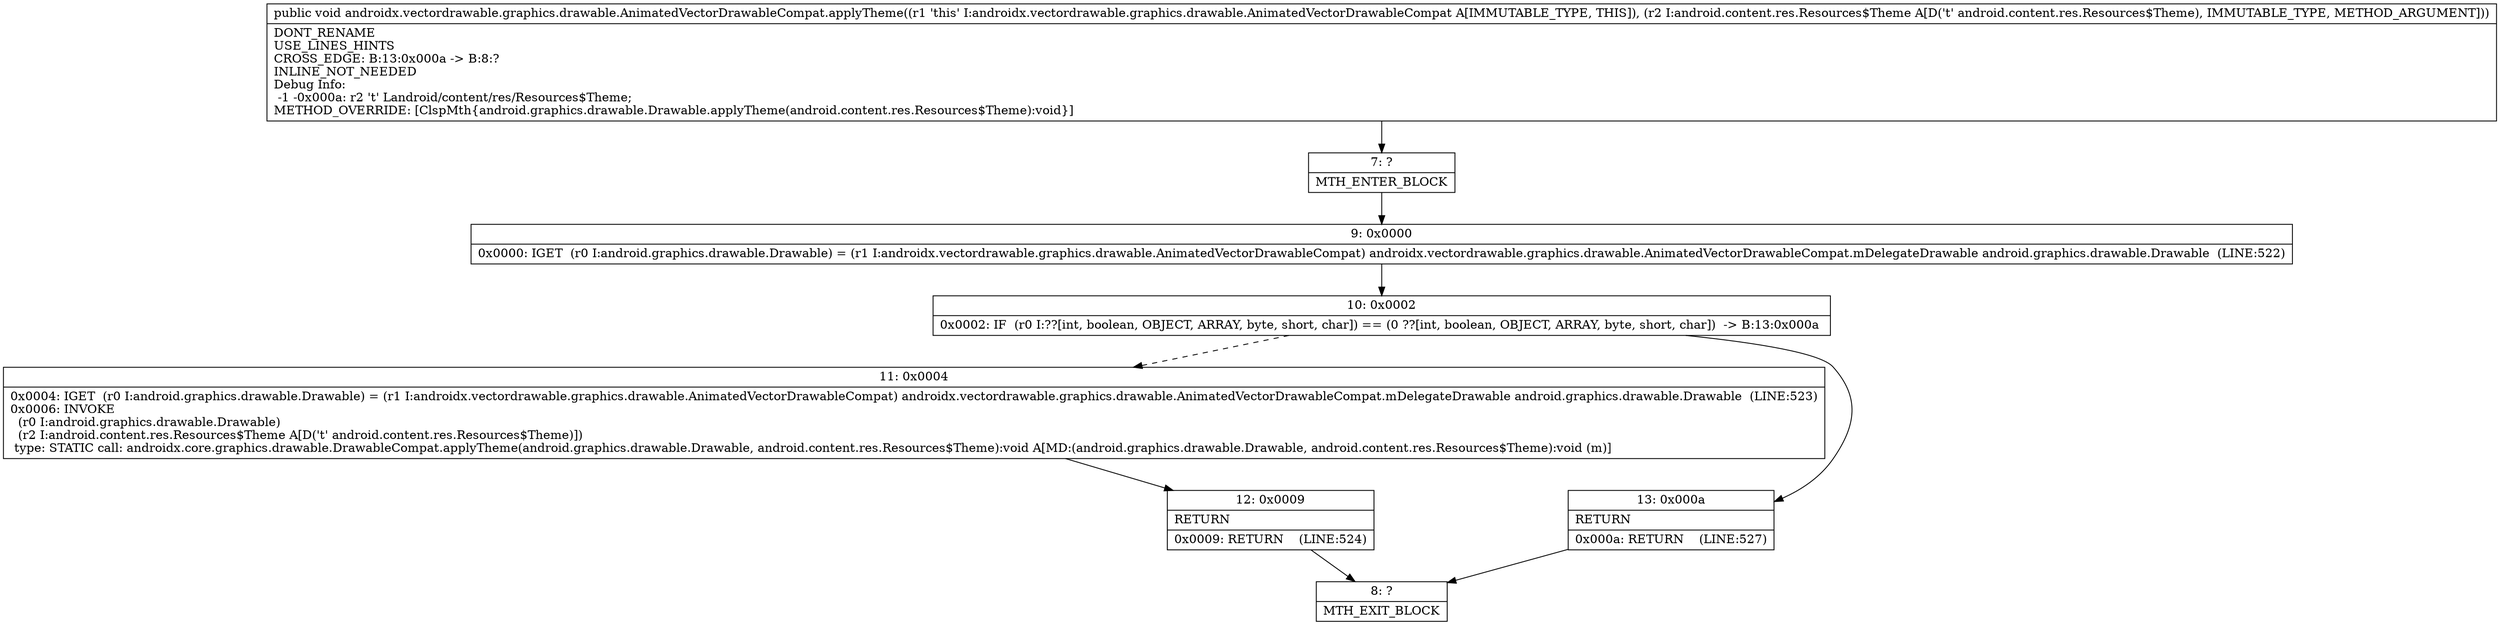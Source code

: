 digraph "CFG forandroidx.vectordrawable.graphics.drawable.AnimatedVectorDrawableCompat.applyTheme(Landroid\/content\/res\/Resources$Theme;)V" {
Node_7 [shape=record,label="{7\:\ ?|MTH_ENTER_BLOCK\l}"];
Node_9 [shape=record,label="{9\:\ 0x0000|0x0000: IGET  (r0 I:android.graphics.drawable.Drawable) = (r1 I:androidx.vectordrawable.graphics.drawable.AnimatedVectorDrawableCompat) androidx.vectordrawable.graphics.drawable.AnimatedVectorDrawableCompat.mDelegateDrawable android.graphics.drawable.Drawable  (LINE:522)\l}"];
Node_10 [shape=record,label="{10\:\ 0x0002|0x0002: IF  (r0 I:??[int, boolean, OBJECT, ARRAY, byte, short, char]) == (0 ??[int, boolean, OBJECT, ARRAY, byte, short, char])  \-\> B:13:0x000a \l}"];
Node_11 [shape=record,label="{11\:\ 0x0004|0x0004: IGET  (r0 I:android.graphics.drawable.Drawable) = (r1 I:androidx.vectordrawable.graphics.drawable.AnimatedVectorDrawableCompat) androidx.vectordrawable.graphics.drawable.AnimatedVectorDrawableCompat.mDelegateDrawable android.graphics.drawable.Drawable  (LINE:523)\l0x0006: INVOKE  \l  (r0 I:android.graphics.drawable.Drawable)\l  (r2 I:android.content.res.Resources$Theme A[D('t' android.content.res.Resources$Theme)])\l type: STATIC call: androidx.core.graphics.drawable.DrawableCompat.applyTheme(android.graphics.drawable.Drawable, android.content.res.Resources$Theme):void A[MD:(android.graphics.drawable.Drawable, android.content.res.Resources$Theme):void (m)]\l}"];
Node_12 [shape=record,label="{12\:\ 0x0009|RETURN\l|0x0009: RETURN    (LINE:524)\l}"];
Node_8 [shape=record,label="{8\:\ ?|MTH_EXIT_BLOCK\l}"];
Node_13 [shape=record,label="{13\:\ 0x000a|RETURN\l|0x000a: RETURN    (LINE:527)\l}"];
MethodNode[shape=record,label="{public void androidx.vectordrawable.graphics.drawable.AnimatedVectorDrawableCompat.applyTheme((r1 'this' I:androidx.vectordrawable.graphics.drawable.AnimatedVectorDrawableCompat A[IMMUTABLE_TYPE, THIS]), (r2 I:android.content.res.Resources$Theme A[D('t' android.content.res.Resources$Theme), IMMUTABLE_TYPE, METHOD_ARGUMENT]))  | DONT_RENAME\lUSE_LINES_HINTS\lCROSS_EDGE: B:13:0x000a \-\> B:8:?\lINLINE_NOT_NEEDED\lDebug Info:\l  \-1 \-0x000a: r2 't' Landroid\/content\/res\/Resources$Theme;\lMETHOD_OVERRIDE: [ClspMth\{android.graphics.drawable.Drawable.applyTheme(android.content.res.Resources$Theme):void\}]\l}"];
MethodNode -> Node_7;Node_7 -> Node_9;
Node_9 -> Node_10;
Node_10 -> Node_11[style=dashed];
Node_10 -> Node_13;
Node_11 -> Node_12;
Node_12 -> Node_8;
Node_13 -> Node_8;
}

